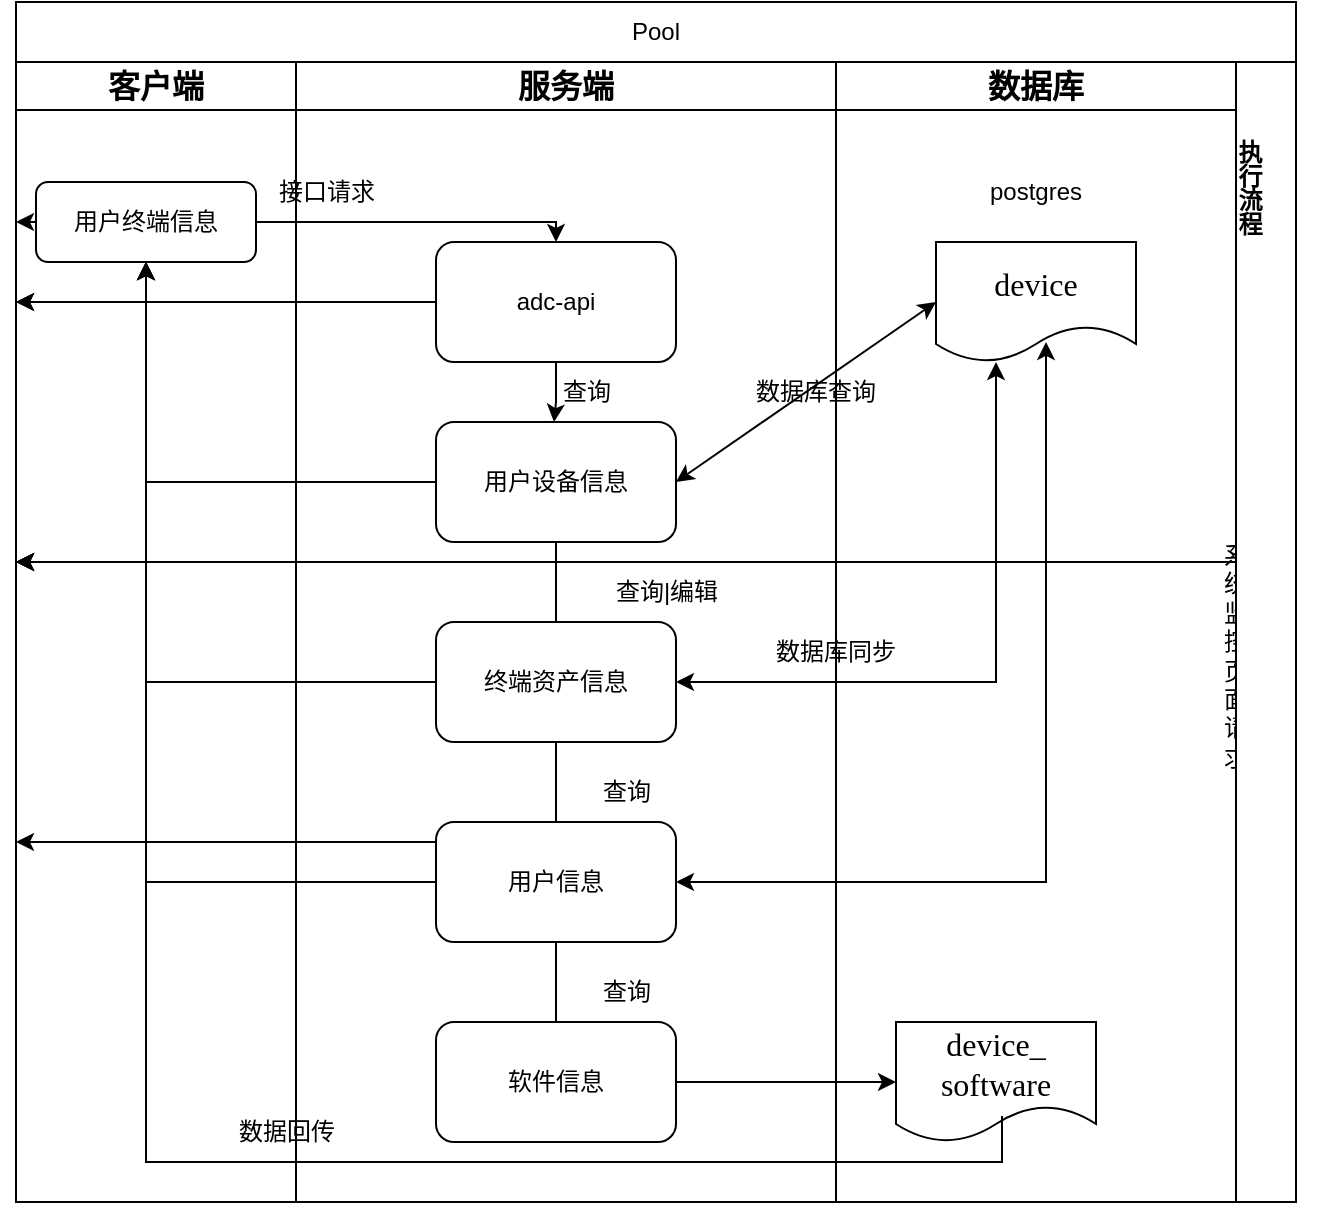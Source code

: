 <mxfile version="24.7.7">
  <diagram name="Page-1" id="BlaXqOatWNtYXO1FoWoj">
    <mxGraphModel dx="2261" dy="1915" grid="1" gridSize="10" guides="1" tooltips="1" connect="1" arrows="1" fold="1" page="1" pageScale="1" pageWidth="827" pageHeight="1169" math="0" shadow="0">
      <root>
        <mxCell id="0" />
        <mxCell id="1" parent="0" />
        <mxCell id="MTMWA5hn5RihW3UU8o8F-1" value="" style="shape=table;startSize=0;container=1;collapsible=0;childLayout=tableLayout;fontSize=16;" vertex="1" parent="1">
          <mxGeometry x="-260" y="-390" width="610" height="570" as="geometry" />
        </mxCell>
        <mxCell id="MTMWA5hn5RihW3UU8o8F-2" value="" style="shape=tableRow;horizontal=0;startSize=0;swimlaneHead=0;swimlaneBody=0;strokeColor=inherit;top=0;left=0;bottom=0;right=0;collapsible=0;dropTarget=0;fillColor=none;points=[[0,0.5],[1,0.5]];portConstraint=eastwest;fontSize=16;" vertex="1" parent="MTMWA5hn5RihW3UU8o8F-1">
          <mxGeometry width="610" height="24" as="geometry" />
        </mxCell>
        <mxCell id="MTMWA5hn5RihW3UU8o8F-3" value="&lt;b&gt;客户端&lt;/b&gt;" style="shape=partialRectangle;html=1;whiteSpace=wrap;connectable=0;strokeColor=inherit;overflow=hidden;fillColor=none;top=0;left=0;bottom=0;right=0;pointerEvents=1;fontSize=16;" vertex="1" parent="MTMWA5hn5RihW3UU8o8F-2">
          <mxGeometry width="140" height="24" as="geometry">
            <mxRectangle width="140" height="24" as="alternateBounds" />
          </mxGeometry>
        </mxCell>
        <mxCell id="MTMWA5hn5RihW3UU8o8F-4" value="&lt;b&gt;服务端&lt;/b&gt;" style="shape=partialRectangle;html=1;whiteSpace=wrap;connectable=0;strokeColor=inherit;overflow=hidden;fillColor=none;top=0;left=0;bottom=0;right=0;pointerEvents=1;fontSize=16;" vertex="1" parent="MTMWA5hn5RihW3UU8o8F-2">
          <mxGeometry x="140" width="270" height="24" as="geometry">
            <mxRectangle width="270" height="24" as="alternateBounds" />
          </mxGeometry>
        </mxCell>
        <mxCell id="MTMWA5hn5RihW3UU8o8F-5" value="&lt;b&gt;数据库&lt;/b&gt;" style="shape=partialRectangle;html=1;whiteSpace=wrap;connectable=0;strokeColor=inherit;overflow=hidden;fillColor=none;top=0;left=0;bottom=0;right=0;pointerEvents=1;fontSize=16;" vertex="1" parent="MTMWA5hn5RihW3UU8o8F-2">
          <mxGeometry x="410" width="200" height="24" as="geometry">
            <mxRectangle width="200" height="24" as="alternateBounds" />
          </mxGeometry>
        </mxCell>
        <mxCell id="MTMWA5hn5RihW3UU8o8F-6" value="" style="shape=tableRow;horizontal=0;startSize=0;swimlaneHead=0;swimlaneBody=0;strokeColor=inherit;top=0;left=0;bottom=0;right=0;collapsible=0;dropTarget=0;fillColor=none;points=[[0,0.5],[1,0.5]];portConstraint=eastwest;fontSize=16;" vertex="1" parent="MTMWA5hn5RihW3UU8o8F-1">
          <mxGeometry y="24" width="610" height="546" as="geometry" />
        </mxCell>
        <mxCell id="MTMWA5hn5RihW3UU8o8F-7" value="" style="shape=partialRectangle;html=1;whiteSpace=wrap;connectable=0;strokeColor=inherit;overflow=hidden;fillColor=none;top=0;left=0;bottom=0;right=0;pointerEvents=1;fontSize=16;" vertex="1" parent="MTMWA5hn5RihW3UU8o8F-6">
          <mxGeometry width="140" height="546" as="geometry">
            <mxRectangle width="140" height="546" as="alternateBounds" />
          </mxGeometry>
        </mxCell>
        <mxCell id="MTMWA5hn5RihW3UU8o8F-8" value="" style="shape=partialRectangle;html=1;whiteSpace=wrap;connectable=0;strokeColor=inherit;overflow=hidden;fillColor=none;top=0;left=0;bottom=0;right=0;pointerEvents=1;fontSize=16;" vertex="1" parent="MTMWA5hn5RihW3UU8o8F-6">
          <mxGeometry x="140" width="270" height="546" as="geometry">
            <mxRectangle width="270" height="546" as="alternateBounds" />
          </mxGeometry>
        </mxCell>
        <mxCell id="MTMWA5hn5RihW3UU8o8F-9" value="" style="shape=partialRectangle;html=1;whiteSpace=wrap;connectable=0;strokeColor=inherit;overflow=hidden;fillColor=none;top=0;left=0;bottom=0;right=0;pointerEvents=1;fontSize=16;" vertex="1" parent="MTMWA5hn5RihW3UU8o8F-6">
          <mxGeometry x="410" width="200" height="546" as="geometry">
            <mxRectangle width="200" height="546" as="alternateBounds" />
          </mxGeometry>
        </mxCell>
        <mxCell id="MTMWA5hn5RihW3UU8o8F-10" value="系统监控页面请求" style="rounded=0;whiteSpace=wrap;html=1;" vertex="1" parent="MTMWA5hn5RihW3UU8o8F-6">
          <mxGeometry x="610" width="NaN" height="546" as="geometry">
            <mxRectangle width="NaN" height="546" as="alternateBounds" />
          </mxGeometry>
        </mxCell>
        <mxCell id="MTMWA5hn5RihW3UU8o8F-11" value="" style="shape=document;whiteSpace=wrap;html=1;boundedLbl=1;rounded=1;" vertex="1" parent="MTMWA5hn5RihW3UU8o8F-6">
          <mxGeometry width="NaN" height="546" as="geometry">
            <mxRectangle width="NaN" height="546" as="alternateBounds" />
          </mxGeometry>
        </mxCell>
        <mxCell id="MTMWA5hn5RihW3UU8o8F-12" value="" style="shape=document;whiteSpace=wrap;html=1;boundedLbl=1;rounded=1;" vertex="1" parent="MTMWA5hn5RihW3UU8o8F-6">
          <mxGeometry width="NaN" height="546" as="geometry">
            <mxRectangle width="NaN" height="546" as="alternateBounds" />
          </mxGeometry>
        </mxCell>
        <mxCell id="MTMWA5hn5RihW3UU8o8F-13" value="" style="whiteSpace=wrap;html=1;rounded=1;" vertex="1" parent="MTMWA5hn5RihW3UU8o8F-6">
          <mxGeometry width="NaN" height="546" as="geometry">
            <mxRectangle width="NaN" height="546" as="alternateBounds" />
          </mxGeometry>
        </mxCell>
        <mxCell id="MTMWA5hn5RihW3UU8o8F-14" value="" style="shape=document;whiteSpace=wrap;html=1;boundedLbl=1;rounded=1;" vertex="1" parent="MTMWA5hn5RihW3UU8o8F-6">
          <mxGeometry width="NaN" height="546" as="geometry">
            <mxRectangle width="NaN" height="546" as="alternateBounds" />
          </mxGeometry>
        </mxCell>
        <mxCell id="MTMWA5hn5RihW3UU8o8F-36" value="" style="whiteSpace=wrap;html=1;rounded=1;" vertex="1" parent="MTMWA5hn5RihW3UU8o8F-6">
          <mxGeometry width="NaN" height="546" as="geometry">
            <mxRectangle width="NaN" height="546" as="alternateBounds" />
          </mxGeometry>
        </mxCell>
        <mxCell id="MTMWA5hn5RihW3UU8o8F-41" value="" style="rhombus;whiteSpace=wrap;html=1;rounded=1;" vertex="1" parent="MTMWA5hn5RihW3UU8o8F-6">
          <mxGeometry width="NaN" height="546" as="geometry">
            <mxRectangle width="NaN" height="546" as="alternateBounds" />
          </mxGeometry>
        </mxCell>
        <mxCell id="MTMWA5hn5RihW3UU8o8F-43" value="" style="rhombus;whiteSpace=wrap;html=1;rounded=1;" vertex="1" parent="MTMWA5hn5RihW3UU8o8F-6">
          <mxGeometry width="NaN" height="546" as="geometry">
            <mxRectangle width="NaN" height="546" as="alternateBounds" />
          </mxGeometry>
        </mxCell>
        <mxCell id="MTMWA5hn5RihW3UU8o8F-59" value="" style="shape=document;whiteSpace=wrap;html=1;boundedLbl=1;" vertex="1" parent="MTMWA5hn5RihW3UU8o8F-6">
          <mxGeometry width="NaN" height="546" as="geometry">
            <mxRectangle width="NaN" height="546" as="alternateBounds" />
          </mxGeometry>
        </mxCell>
        <mxCell id="MTMWA5hn5RihW3UU8o8F-18" value="" style="edgeStyle=orthogonalEdgeStyle;rounded=0;orthogonalLoop=1;jettySize=auto;html=1;" edge="1" parent="1" target="MTMWA5hn5RihW3UU8o8F-11">
          <mxGeometry relative="1" as="geometry">
            <mxPoint x="375" y="-140" as="sourcePoint" />
          </mxGeometry>
        </mxCell>
        <mxCell id="MTMWA5hn5RihW3UU8o8F-19" value="" style="edgeStyle=orthogonalEdgeStyle;rounded=0;orthogonalLoop=1;jettySize=auto;html=1;" edge="1" parent="1" target="MTMWA5hn5RihW3UU8o8F-12">
          <mxGeometry relative="1" as="geometry">
            <mxPoint x="375" y="-140" as="sourcePoint" />
          </mxGeometry>
        </mxCell>
        <mxCell id="MTMWA5hn5RihW3UU8o8F-20" value="" style="edgeStyle=orthogonalEdgeStyle;rounded=0;orthogonalLoop=1;jettySize=auto;html=1;" edge="1" parent="1" target="MTMWA5hn5RihW3UU8o8F-13">
          <mxGeometry relative="1" as="geometry">
            <mxPoint x="375" y="-140" as="sourcePoint" />
          </mxGeometry>
        </mxCell>
        <mxCell id="MTMWA5hn5RihW3UU8o8F-21" value="" style="edgeStyle=orthogonalEdgeStyle;rounded=0;orthogonalLoop=1;jettySize=auto;html=1;" edge="1" parent="1" target="MTMWA5hn5RihW3UU8o8F-14">
          <mxGeometry relative="1" as="geometry">
            <mxPoint x="375" y="-140" as="sourcePoint" />
          </mxGeometry>
        </mxCell>
        <mxCell id="MTMWA5hn5RihW3UU8o8F-31" value="" style="rounded=0;whiteSpace=wrap;html=1;" vertex="1" parent="1">
          <mxGeometry x="350" y="-390" width="30" height="570" as="geometry" />
        </mxCell>
        <mxCell id="MTMWA5hn5RihW3UU8o8F-32" value="&lt;b&gt;执行流程&lt;/b&gt;" style="text;html=1;align=center;verticalAlign=middle;resizable=0;points=[];autosize=1;strokeColor=none;fillColor=none;shadow=1;textDirection=vertical-lr;" vertex="1" parent="1">
          <mxGeometry x="320" y="-330" width="70" height="30" as="geometry" />
        </mxCell>
        <mxCell id="MTMWA5hn5RihW3UU8o8F-33" value="Pool" style="rounded=0;whiteSpace=wrap;html=1;" vertex="1" parent="1">
          <mxGeometry x="-260" y="-420" width="640" height="30" as="geometry" />
        </mxCell>
        <mxCell id="MTMWA5hn5RihW3UU8o8F-37" value="" style="edgeStyle=orthogonalEdgeStyle;rounded=0;orthogonalLoop=1;jettySize=auto;html=1;" edge="1" parent="1" source="MTMWA5hn5RihW3UU8o8F-35" target="MTMWA5hn5RihW3UU8o8F-36">
          <mxGeometry relative="1" as="geometry" />
        </mxCell>
        <mxCell id="MTMWA5hn5RihW3UU8o8F-35" value="用户终端信息" style="rounded=1;whiteSpace=wrap;html=1;" vertex="1" parent="1">
          <mxGeometry x="-250" y="-330" width="110" height="40" as="geometry" />
        </mxCell>
        <mxCell id="MTMWA5hn5RihW3UU8o8F-42" value="" style="edgeStyle=orthogonalEdgeStyle;rounded=0;orthogonalLoop=1;jettySize=auto;html=1;" edge="1" parent="1" source="MTMWA5hn5RihW3UU8o8F-38" target="MTMWA5hn5RihW3UU8o8F-41">
          <mxGeometry relative="1" as="geometry" />
        </mxCell>
        <mxCell id="MTMWA5hn5RihW3UU8o8F-44" value="" style="edgeStyle=orthogonalEdgeStyle;rounded=0;orthogonalLoop=1;jettySize=auto;html=1;" edge="1" parent="1" source="MTMWA5hn5RihW3UU8o8F-38" target="MTMWA5hn5RihW3UU8o8F-43">
          <mxGeometry relative="1" as="geometry" />
        </mxCell>
        <mxCell id="MTMWA5hn5RihW3UU8o8F-38" value="adc-api" style="rounded=1;whiteSpace=wrap;html=1;" vertex="1" parent="1">
          <mxGeometry x="-50" y="-300" width="120" height="60" as="geometry" />
        </mxCell>
        <mxCell id="MTMWA5hn5RihW3UU8o8F-39" value="" style="endArrow=classic;html=1;rounded=0;exitX=1;exitY=0.5;exitDx=0;exitDy=0;entryX=0.5;entryY=0;entryDx=0;entryDy=0;" edge="1" parent="1" source="MTMWA5hn5RihW3UU8o8F-35" target="MTMWA5hn5RihW3UU8o8F-38">
          <mxGeometry width="50" height="50" relative="1" as="geometry">
            <mxPoint x="-40" y="-40" as="sourcePoint" />
            <mxPoint x="10" y="-90" as="targetPoint" />
            <Array as="points">
              <mxPoint x="10" y="-310" />
            </Array>
          </mxGeometry>
        </mxCell>
        <mxCell id="MTMWA5hn5RihW3UU8o8F-60" value="" style="edgeStyle=orthogonalEdgeStyle;rounded=0;orthogonalLoop=1;jettySize=auto;html=1;" edge="1" parent="1" target="MTMWA5hn5RihW3UU8o8F-59">
          <mxGeometry relative="1" as="geometry">
            <mxPoint x="10" as="sourcePoint" />
          </mxGeometry>
        </mxCell>
        <mxCell id="MTMWA5hn5RihW3UU8o8F-55" value="" style="endArrow=classic;html=1;rounded=0;entryX=0.5;entryY=1;entryDx=0;entryDy=0;exitX=0;exitY=0.5;exitDx=0;exitDy=0;" edge="1" parent="1" source="MTMWA5hn5RihW3UU8o8F-73" target="MTMWA5hn5RihW3UU8o8F-35">
          <mxGeometry width="50" height="50" relative="1" as="geometry">
            <mxPoint x="10" y="-120.01" as="sourcePoint" />
            <mxPoint x="10" y="-90" as="targetPoint" />
            <Array as="points">
              <mxPoint x="-195" y="-80" />
            </Array>
          </mxGeometry>
        </mxCell>
        <mxCell id="MTMWA5hn5RihW3UU8o8F-56" value="" style="endArrow=classic;html=1;rounded=0;entryX=0.5;entryY=1;entryDx=0;entryDy=0;exitX=0;exitY=0.5;exitDx=0;exitDy=0;" edge="1" parent="1" source="MTMWA5hn5RihW3UU8o8F-75" target="MTMWA5hn5RihW3UU8o8F-35">
          <mxGeometry width="50" height="50" relative="1" as="geometry">
            <mxPoint x="10" y="-10" as="sourcePoint" />
            <mxPoint x="-200" y="-180" as="targetPoint" />
            <Array as="points">
              <mxPoint x="-195" y="20" />
            </Array>
          </mxGeometry>
        </mxCell>
        <mxCell id="MTMWA5hn5RihW3UU8o8F-61" value="&lt;span style=&quot;font-size:12.0pt;line-height:&lt;br/&gt;130%;font-family:宋体;mso-bidi-font-family:&amp;quot;Times New Roman&amp;quot;;mso-font-kerning:&lt;br/&gt;1.0pt;mso-ansi-language:EN-US;mso-fareast-language:ZH-CN;mso-bidi-language:&lt;br/&gt;AR-SA&quot; lang=&quot;EN-US&quot;&gt;device&lt;/span&gt;" style="shape=document;whiteSpace=wrap;html=1;boundedLbl=1;" vertex="1" parent="1">
          <mxGeometry x="200" y="-300" width="100" height="60" as="geometry" />
        </mxCell>
        <mxCell id="MTMWA5hn5RihW3UU8o8F-62" value="postgres" style="text;html=1;align=center;verticalAlign=middle;whiteSpace=wrap;rounded=0;" vertex="1" parent="1">
          <mxGeometry x="220" y="-340" width="60" height="30" as="geometry" />
        </mxCell>
        <mxCell id="MTMWA5hn5RihW3UU8o8F-66" value="数据库查询" style="text;html=1;align=center;verticalAlign=middle;whiteSpace=wrap;rounded=0;" vertex="1" parent="1">
          <mxGeometry x="100" y="-240" width="80" height="30" as="geometry" />
        </mxCell>
        <mxCell id="MTMWA5hn5RihW3UU8o8F-67" value="数据回传" style="text;html=1;align=center;verticalAlign=middle;resizable=0;points=[];autosize=1;strokeColor=none;fillColor=none;" vertex="1" parent="1">
          <mxGeometry x="-160" y="130" width="70" height="30" as="geometry" />
        </mxCell>
        <mxCell id="MTMWA5hn5RihW3UU8o8F-69" value="" style="edgeStyle=orthogonalEdgeStyle;rounded=0;orthogonalLoop=1;jettySize=auto;html=1;" edge="1" parent="1" source="MTMWA5hn5RihW3UU8o8F-38">
          <mxGeometry relative="1" as="geometry">
            <mxPoint x="10" y="-240" as="sourcePoint" />
            <mxPoint x="9" y="-210" as="targetPoint" />
          </mxGeometry>
        </mxCell>
        <mxCell id="MTMWA5hn5RihW3UU8o8F-72" value="&lt;span style=&quot;text-wrap: nowrap;&quot;&gt;用户设备信息&lt;/span&gt;" style="rounded=1;whiteSpace=wrap;html=1;" vertex="1" parent="1">
          <mxGeometry x="-50" y="-210" width="120" height="60" as="geometry" />
        </mxCell>
        <mxCell id="MTMWA5hn5RihW3UU8o8F-73" value="&lt;span style=&quot;text-wrap: nowrap;&quot;&gt;终端资产信息&lt;/span&gt;" style="rounded=1;whiteSpace=wrap;html=1;" vertex="1" parent="1">
          <mxGeometry x="-50" y="-110" width="120" height="60" as="geometry" />
        </mxCell>
        <mxCell id="MTMWA5hn5RihW3UU8o8F-75" value="&lt;span style=&quot;text-wrap: nowrap;&quot;&gt;用户信息&lt;/span&gt;" style="rounded=1;whiteSpace=wrap;html=1;" vertex="1" parent="1">
          <mxGeometry x="-50" y="-10" width="120" height="60" as="geometry" />
        </mxCell>
        <mxCell id="MTMWA5hn5RihW3UU8o8F-87" value="" style="edgeStyle=orthogonalEdgeStyle;rounded=0;orthogonalLoop=1;jettySize=auto;html=1;" edge="1" parent="1" source="MTMWA5hn5RihW3UU8o8F-76" target="MTMWA5hn5RihW3UU8o8F-86">
          <mxGeometry relative="1" as="geometry" />
        </mxCell>
        <mxCell id="MTMWA5hn5RihW3UU8o8F-76" value="&lt;span style=&quot;text-wrap: nowrap;&quot;&gt;软件信息&lt;/span&gt;" style="rounded=1;whiteSpace=wrap;html=1;" vertex="1" parent="1">
          <mxGeometry x="-50" y="90" width="120" height="60" as="geometry" />
        </mxCell>
        <mxCell id="MTMWA5hn5RihW3UU8o8F-80" value="" style="endArrow=classic;html=1;rounded=0;exitX=0;exitY=0.5;exitDx=0;exitDy=0;entryX=0.5;entryY=1;entryDx=0;entryDy=0;" edge="1" parent="1" source="MTMWA5hn5RihW3UU8o8F-72" target="MTMWA5hn5RihW3UU8o8F-35">
          <mxGeometry width="50" height="50" relative="1" as="geometry">
            <mxPoint x="390" y="-90" as="sourcePoint" />
            <mxPoint x="440" y="-140" as="targetPoint" />
            <Array as="points">
              <mxPoint x="-195" y="-180" />
            </Array>
          </mxGeometry>
        </mxCell>
        <mxCell id="MTMWA5hn5RihW3UU8o8F-84" value="数据库同步" style="text;html=1;align=center;verticalAlign=middle;whiteSpace=wrap;rounded=0;" vertex="1" parent="1">
          <mxGeometry x="110" y="-110" width="80" height="30" as="geometry" />
        </mxCell>
        <mxCell id="MTMWA5hn5RihW3UU8o8F-86" value="&lt;span style=&quot;font-size:12.0pt;line-height:&lt;br/&gt;130%;font-family:宋体;mso-bidi-font-family:&amp;quot;Times New Roman&amp;quot;;mso-font-kerning:&lt;br/&gt;1.0pt;mso-ansi-language:EN-US;mso-fareast-language:ZH-CN;mso-bidi-language:&lt;br/&gt;AR-SA&quot; lang=&quot;EN-US&quot;&gt;device_&lt;br&gt;software&lt;/span&gt;" style="shape=document;whiteSpace=wrap;html=1;boundedLbl=1;" vertex="1" parent="1">
          <mxGeometry x="180" y="90" width="100" height="60" as="geometry" />
        </mxCell>
        <mxCell id="MTMWA5hn5RihW3UU8o8F-88" value="" style="endArrow=classic;html=1;rounded=0;exitX=0.53;exitY=0.783;exitDx=0;exitDy=0;exitPerimeter=0;entryX=0.5;entryY=1;entryDx=0;entryDy=0;" edge="1" parent="1" source="MTMWA5hn5RihW3UU8o8F-86" target="MTMWA5hn5RihW3UU8o8F-35">
          <mxGeometry width="50" height="50" relative="1" as="geometry">
            <mxPoint x="390" y="-90" as="sourcePoint" />
            <mxPoint x="440" y="-140" as="targetPoint" />
            <Array as="points">
              <mxPoint x="233" y="160" />
              <mxPoint x="-195" y="160" />
            </Array>
          </mxGeometry>
        </mxCell>
        <mxCell id="MTMWA5hn5RihW3UU8o8F-91" value="" style="endArrow=classic;startArrow=classic;html=1;rounded=0;exitX=1;exitY=0.5;exitDx=0;exitDy=0;entryX=0;entryY=0.5;entryDx=0;entryDy=0;" edge="1" parent="1" source="MTMWA5hn5RihW3UU8o8F-72" target="MTMWA5hn5RihW3UU8o8F-61">
          <mxGeometry width="50" height="50" relative="1" as="geometry">
            <mxPoint x="390" y="-90" as="sourcePoint" />
            <mxPoint x="440" y="-140" as="targetPoint" />
          </mxGeometry>
        </mxCell>
        <mxCell id="MTMWA5hn5RihW3UU8o8F-92" value="" style="endArrow=classic;startArrow=classic;html=1;rounded=0;entryX=0.55;entryY=0.833;entryDx=0;entryDy=0;entryPerimeter=0;" edge="1" parent="1" target="MTMWA5hn5RihW3UU8o8F-61">
          <mxGeometry width="50" height="50" relative="1" as="geometry">
            <mxPoint x="70" y="20" as="sourcePoint" />
            <mxPoint x="440" y="-140" as="targetPoint" />
            <Array as="points">
              <mxPoint x="255" y="20" />
            </Array>
          </mxGeometry>
        </mxCell>
        <mxCell id="MTMWA5hn5RihW3UU8o8F-93" value="" style="endArrow=classic;startArrow=classic;html=1;rounded=0;exitX=1;exitY=0.5;exitDx=0;exitDy=0;entryX=0.3;entryY=1;entryDx=0;entryDy=0;entryPerimeter=0;" edge="1" parent="1" source="MTMWA5hn5RihW3UU8o8F-73" target="MTMWA5hn5RihW3UU8o8F-61">
          <mxGeometry width="50" height="50" relative="1" as="geometry">
            <mxPoint x="390" y="-90" as="sourcePoint" />
            <mxPoint x="440" y="-140" as="targetPoint" />
            <Array as="points">
              <mxPoint x="230" y="-80" />
            </Array>
          </mxGeometry>
        </mxCell>
        <mxCell id="MTMWA5hn5RihW3UU8o8F-94" value="接口请求" style="text;html=1;align=center;verticalAlign=middle;resizable=0;points=[];autosize=1;strokeColor=none;fillColor=none;" vertex="1" parent="1">
          <mxGeometry x="-140" y="-340" width="70" height="30" as="geometry" />
        </mxCell>
        <mxCell id="MTMWA5hn5RihW3UU8o8F-95" value="查询|编辑" style="text;html=1;align=center;verticalAlign=middle;resizable=0;points=[];autosize=1;strokeColor=none;fillColor=none;" vertex="1" parent="1">
          <mxGeometry x="30" y="-140" width="70" height="30" as="geometry" />
        </mxCell>
        <mxCell id="MTMWA5hn5RihW3UU8o8F-96" value="查询" style="text;html=1;align=center;verticalAlign=middle;resizable=0;points=[];autosize=1;strokeColor=none;fillColor=none;" vertex="1" parent="1">
          <mxGeometry y="-240" width="50" height="30" as="geometry" />
        </mxCell>
        <mxCell id="MTMWA5hn5RihW3UU8o8F-97" value="查询" style="text;html=1;align=center;verticalAlign=middle;resizable=0;points=[];autosize=1;strokeColor=none;fillColor=none;" vertex="1" parent="1">
          <mxGeometry x="20" y="-40" width="50" height="30" as="geometry" />
        </mxCell>
        <mxCell id="MTMWA5hn5RihW3UU8o8F-98" value="查询" style="text;html=1;align=center;verticalAlign=middle;resizable=0;points=[];autosize=1;strokeColor=none;fillColor=none;" vertex="1" parent="1">
          <mxGeometry x="20" y="60" width="50" height="30" as="geometry" />
        </mxCell>
        <mxCell id="MTMWA5hn5RihW3UU8o8F-99" value="" style="endArrow=none;html=1;rounded=0;entryX=0.5;entryY=1;entryDx=0;entryDy=0;" edge="1" parent="1" source="MTMWA5hn5RihW3UU8o8F-73" target="MTMWA5hn5RihW3UU8o8F-72">
          <mxGeometry width="50" height="50" relative="1" as="geometry">
            <mxPoint x="390" y="-90" as="sourcePoint" />
            <mxPoint x="440" y="-140" as="targetPoint" />
          </mxGeometry>
        </mxCell>
        <mxCell id="MTMWA5hn5RihW3UU8o8F-101" value="" style="endArrow=none;html=1;rounded=0;exitX=0.5;exitY=1;exitDx=0;exitDy=0;entryX=0.5;entryY=0;entryDx=0;entryDy=0;" edge="1" parent="1" source="MTMWA5hn5RihW3UU8o8F-73" target="MTMWA5hn5RihW3UU8o8F-75">
          <mxGeometry width="50" height="50" relative="1" as="geometry">
            <mxPoint x="390" y="-90" as="sourcePoint" />
            <mxPoint x="440" y="-140" as="targetPoint" />
          </mxGeometry>
        </mxCell>
        <mxCell id="MTMWA5hn5RihW3UU8o8F-103" value="" style="endArrow=none;html=1;rounded=0;exitX=0.5;exitY=1;exitDx=0;exitDy=0;entryX=0.5;entryY=0;entryDx=0;entryDy=0;" edge="1" parent="1" source="MTMWA5hn5RihW3UU8o8F-75" target="MTMWA5hn5RihW3UU8o8F-76">
          <mxGeometry width="50" height="50" relative="1" as="geometry">
            <mxPoint x="390" y="-90" as="sourcePoint" />
            <mxPoint x="440" y="-140" as="targetPoint" />
          </mxGeometry>
        </mxCell>
      </root>
    </mxGraphModel>
  </diagram>
</mxfile>
